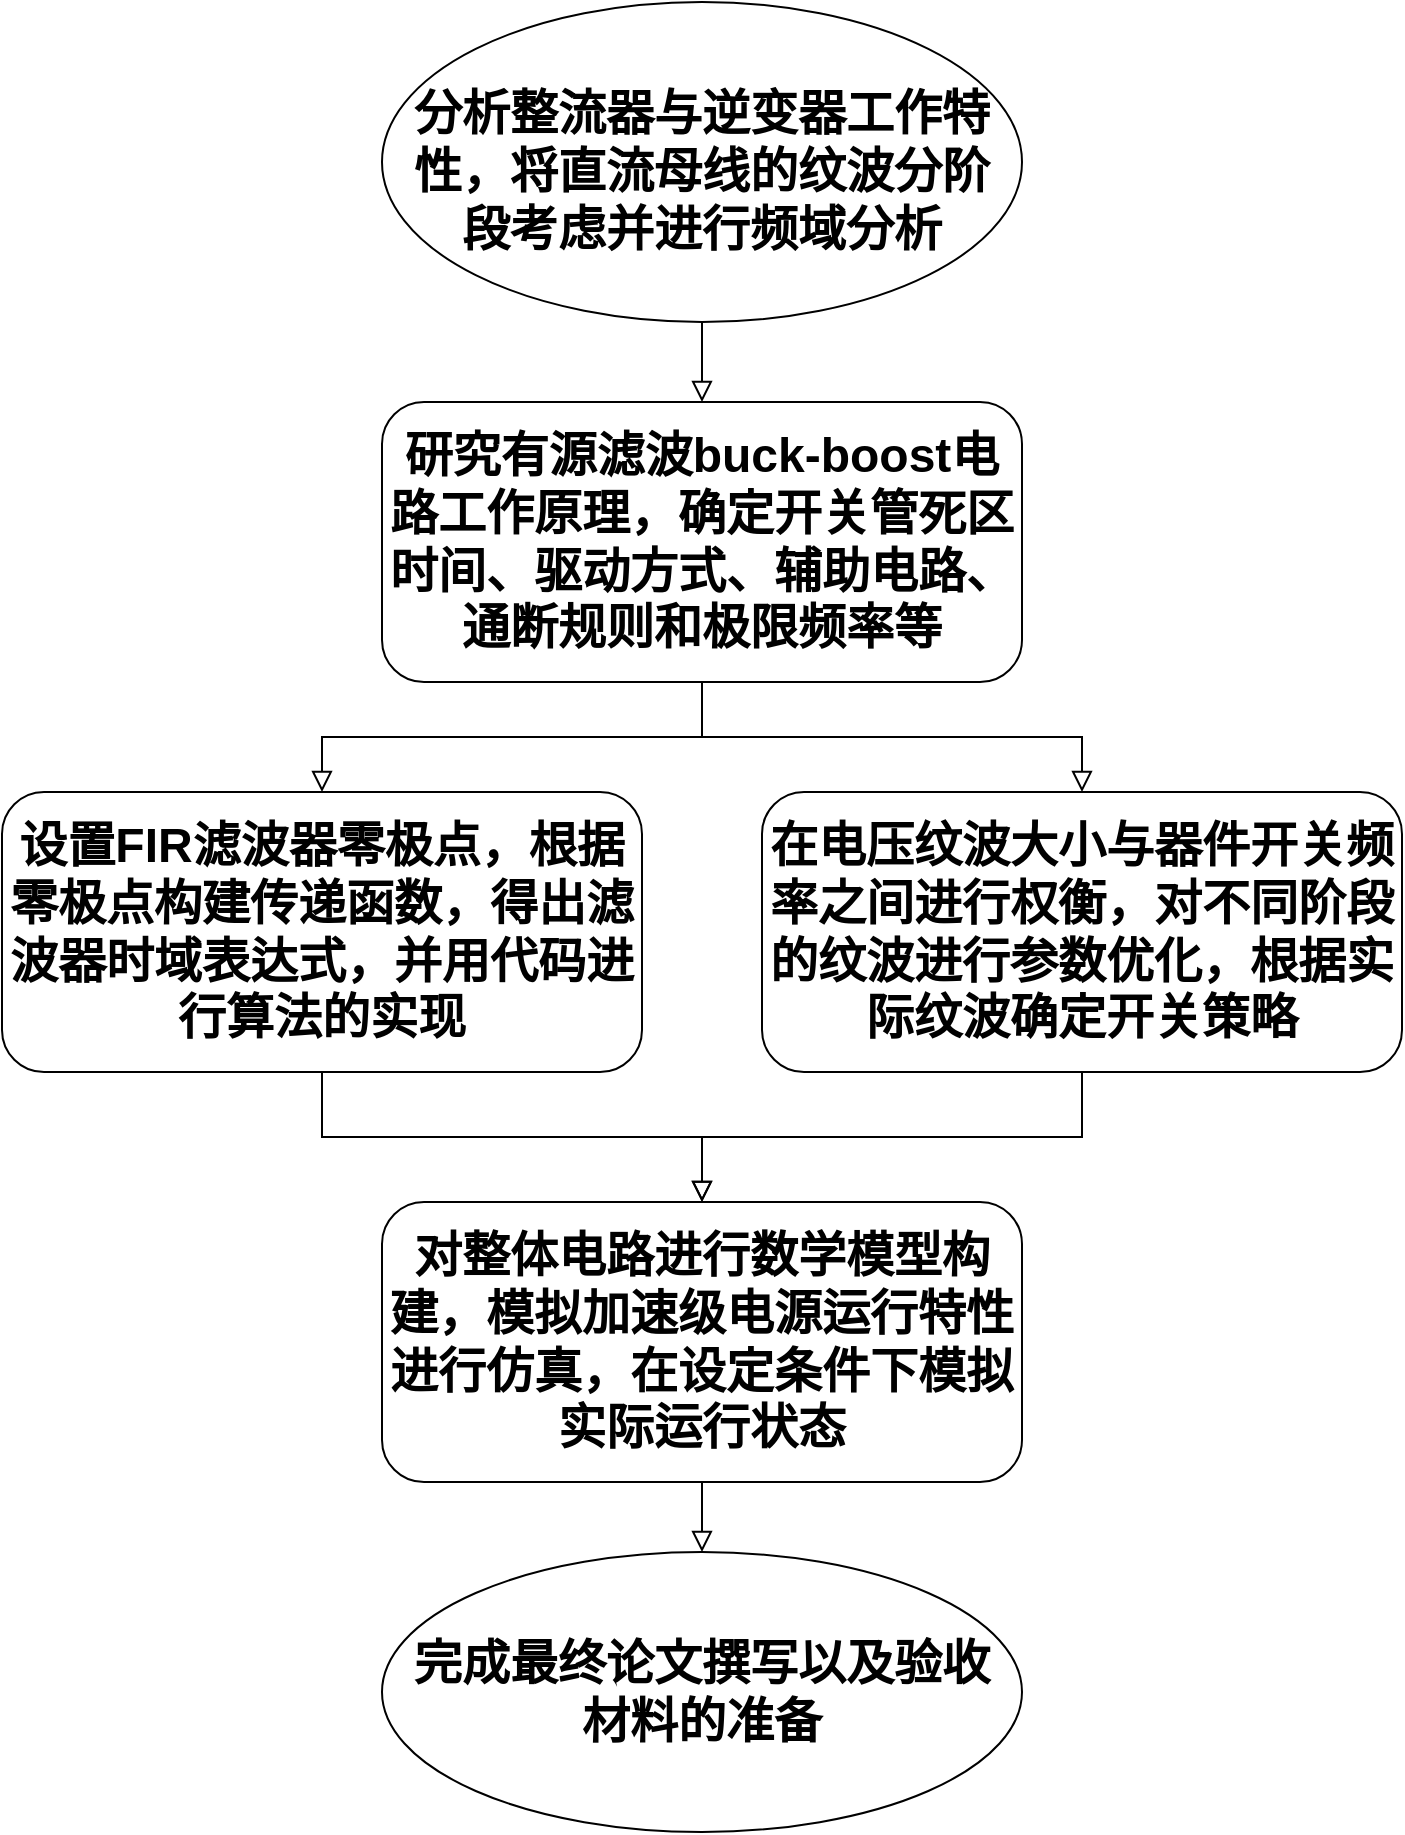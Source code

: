 <mxfile version="20.8.20" type="github">
  <diagram id="C5RBs43oDa-KdzZeNtuy" name="Page-1">
    <mxGraphModel dx="2333" dy="2389" grid="1" gridSize="10" guides="1" tooltips="1" connect="1" arrows="1" fold="1" page="1" pageScale="1" pageWidth="827" pageHeight="1169" math="0" shadow="0">
      <root>
        <mxCell id="WIyWlLk6GJQsqaUBKTNV-0" />
        <mxCell id="WIyWlLk6GJQsqaUBKTNV-1" parent="WIyWlLk6GJQsqaUBKTNV-0" />
        <mxCell id="k391i1bbLYwzLlHDBWLB-4" value="&lt;font style=&quot;font-size: 24px;&quot;&gt;&lt;b&gt;研究有源滤波buck-boost电路工作原理，确定开关管死区时间、驱动方式、辅助电路、通断规则和极限频率等&lt;/b&gt;&lt;/font&gt;" style="rounded=1;whiteSpace=wrap;html=1;fontSize=12;glass=0;strokeWidth=1;shadow=0;" parent="WIyWlLk6GJQsqaUBKTNV-1" vertex="1">
          <mxGeometry x="360" y="10" width="320" height="140" as="geometry" />
        </mxCell>
        <mxCell id="k391i1bbLYwzLlHDBWLB-5" value="&lt;font style=&quot;font-size: 24px;&quot;&gt;&lt;b&gt;设置FIR滤波器零极点，根据零极点构建传递函数，得出滤波器时域表达式，并用代码进行算法的实现&lt;/b&gt;&lt;/font&gt;" style="rounded=1;whiteSpace=wrap;html=1;fontSize=12;glass=0;strokeWidth=1;shadow=0;" parent="WIyWlLk6GJQsqaUBKTNV-1" vertex="1">
          <mxGeometry x="170" y="205" width="320" height="140" as="geometry" />
        </mxCell>
        <mxCell id="k391i1bbLYwzLlHDBWLB-8" value="&lt;font style=&quot;font-size: 24px;&quot;&gt;&lt;b&gt;在电压纹波大小与器件开关频率之间进行权衡，对不同阶段的纹波进行参数优化，根据实际纹波确定开关策略&lt;/b&gt;&lt;/font&gt;" style="rounded=1;whiteSpace=wrap;html=1;fontSize=12;glass=0;strokeWidth=1;shadow=0;" parent="WIyWlLk6GJQsqaUBKTNV-1" vertex="1">
          <mxGeometry x="550" y="205" width="320" height="140" as="geometry" />
        </mxCell>
        <mxCell id="k391i1bbLYwzLlHDBWLB-11" value="&lt;font style=&quot;font-size: 24px;&quot;&gt;&lt;b&gt;分析整流器与逆变器工作特性，将直流母线的纹波分阶段考虑并进行频域分析&lt;/b&gt;&lt;/font&gt;" style="ellipse;whiteSpace=wrap;html=1;spacingLeft=5;spacingRight=5;spacingTop=10;" parent="WIyWlLk6GJQsqaUBKTNV-1" vertex="1">
          <mxGeometry x="360" y="-190" width="320" height="160" as="geometry" />
        </mxCell>
        <mxCell id="k391i1bbLYwzLlHDBWLB-13" value="&lt;font style=&quot;font-size: 24px;&quot;&gt;&lt;b&gt;完成最终论文撰写以及验收材料的准备&lt;/b&gt;&lt;/font&gt;" style="ellipse;whiteSpace=wrap;html=1;spacingLeft=5;spacingRight=5;" parent="WIyWlLk6GJQsqaUBKTNV-1" vertex="1">
          <mxGeometry x="360" y="585" width="320" height="140" as="geometry" />
        </mxCell>
        <mxCell id="k391i1bbLYwzLlHDBWLB-14" value="&lt;font style=&quot;font-size: 24px;&quot;&gt;&lt;b&gt;对整体电路进行数学模型构建，模拟加速级电源运行特性进行仿真，在设定条件下模拟实际运行状态&lt;/b&gt;&lt;/font&gt;" style="rounded=1;whiteSpace=wrap;html=1;fontSize=12;glass=0;strokeWidth=1;shadow=0;" parent="WIyWlLk6GJQsqaUBKTNV-1" vertex="1">
          <mxGeometry x="360" y="410" width="320" height="140" as="geometry" />
        </mxCell>
        <mxCell id="k391i1bbLYwzLlHDBWLB-33" value="" style="rounded=0;html=1;jettySize=auto;orthogonalLoop=1;fontSize=11;endArrow=block;endFill=0;endSize=8;strokeWidth=1;shadow=0;labelBackgroundColor=none;edgeStyle=orthogonalEdgeStyle;exitX=0.5;exitY=1;exitDx=0;exitDy=0;entryX=0.5;entryY=0;entryDx=0;entryDy=0;" parent="WIyWlLk6GJQsqaUBKTNV-1" edge="1" target="k391i1bbLYwzLlHDBWLB-5" source="k391i1bbLYwzLlHDBWLB-4">
          <mxGeometry relative="1" as="geometry">
            <mxPoint x="130.0" y="-5" as="targetPoint" />
            <mxPoint x="130.0" y="-50" as="sourcePoint" />
          </mxGeometry>
        </mxCell>
        <mxCell id="k391i1bbLYwzLlHDBWLB-34" value="" style="rounded=0;html=1;jettySize=auto;orthogonalLoop=1;fontSize=11;endArrow=block;endFill=0;endSize=8;strokeWidth=1;shadow=0;labelBackgroundColor=none;edgeStyle=orthogonalEdgeStyle;exitX=0.5;exitY=1;exitDx=0;exitDy=0;entryX=0.5;entryY=0;entryDx=0;entryDy=0;" parent="WIyWlLk6GJQsqaUBKTNV-1" source="k391i1bbLYwzLlHDBWLB-11" target="k391i1bbLYwzLlHDBWLB-4" edge="1">
          <mxGeometry relative="1" as="geometry">
            <mxPoint x="440.0" y="-65" as="targetPoint" />
            <mxPoint x="440.0" y="-110" as="sourcePoint" />
          </mxGeometry>
        </mxCell>
        <mxCell id="soCD5WOGYOYZYfQZT-3u-0" value="" style="rounded=0;html=1;jettySize=auto;orthogonalLoop=1;fontSize=11;endArrow=block;endFill=0;endSize=8;strokeWidth=1;shadow=0;labelBackgroundColor=none;edgeStyle=orthogonalEdgeStyle;exitX=0.5;exitY=1;exitDx=0;exitDy=0;entryX=0.5;entryY=0;entryDx=0;entryDy=0;" edge="1" parent="WIyWlLk6GJQsqaUBKTNV-1" source="k391i1bbLYwzLlHDBWLB-4" target="k391i1bbLYwzLlHDBWLB-8">
          <mxGeometry relative="1" as="geometry">
            <mxPoint x="910" y="140" as="targetPoint" />
            <mxPoint x="910" y="80" as="sourcePoint" />
          </mxGeometry>
        </mxCell>
        <mxCell id="soCD5WOGYOYZYfQZT-3u-1" value="" style="rounded=0;html=1;jettySize=auto;orthogonalLoop=1;fontSize=11;endArrow=block;endFill=0;endSize=8;strokeWidth=1;shadow=0;labelBackgroundColor=none;edgeStyle=orthogonalEdgeStyle;exitX=0.5;exitY=1;exitDx=0;exitDy=0;entryX=0.5;entryY=0;entryDx=0;entryDy=0;" edge="1" parent="WIyWlLk6GJQsqaUBKTNV-1" source="k391i1bbLYwzLlHDBWLB-5" target="k391i1bbLYwzLlHDBWLB-14">
          <mxGeometry relative="1" as="geometry">
            <mxPoint x="160" y="440" as="targetPoint" />
            <mxPoint x="160" y="380" as="sourcePoint" />
          </mxGeometry>
        </mxCell>
        <mxCell id="soCD5WOGYOYZYfQZT-3u-2" value="" style="rounded=0;html=1;jettySize=auto;orthogonalLoop=1;fontSize=11;endArrow=block;endFill=0;endSize=8;strokeWidth=1;shadow=0;labelBackgroundColor=none;edgeStyle=orthogonalEdgeStyle;exitX=0.5;exitY=1;exitDx=0;exitDy=0;entryX=0.5;entryY=0;entryDx=0;entryDy=0;" edge="1" parent="WIyWlLk6GJQsqaUBKTNV-1" source="k391i1bbLYwzLlHDBWLB-8" target="k391i1bbLYwzLlHDBWLB-14">
          <mxGeometry relative="1" as="geometry">
            <mxPoint x="810" y="440" as="targetPoint" />
            <mxPoint x="810" y="380" as="sourcePoint" />
          </mxGeometry>
        </mxCell>
        <mxCell id="soCD5WOGYOYZYfQZT-3u-3" value="" style="rounded=0;html=1;jettySize=auto;orthogonalLoop=1;fontSize=11;endArrow=block;endFill=0;endSize=8;strokeWidth=1;shadow=0;labelBackgroundColor=none;edgeStyle=orthogonalEdgeStyle;exitX=0.5;exitY=1;exitDx=0;exitDy=0;entryX=0.5;entryY=0;entryDx=0;entryDy=0;" edge="1" parent="WIyWlLk6GJQsqaUBKTNV-1" source="k391i1bbLYwzLlHDBWLB-14" target="k391i1bbLYwzLlHDBWLB-13">
          <mxGeometry relative="1" as="geometry">
            <mxPoint x="180" y="460" as="targetPoint" />
            <mxPoint x="180" y="400" as="sourcePoint" />
          </mxGeometry>
        </mxCell>
      </root>
    </mxGraphModel>
  </diagram>
</mxfile>
